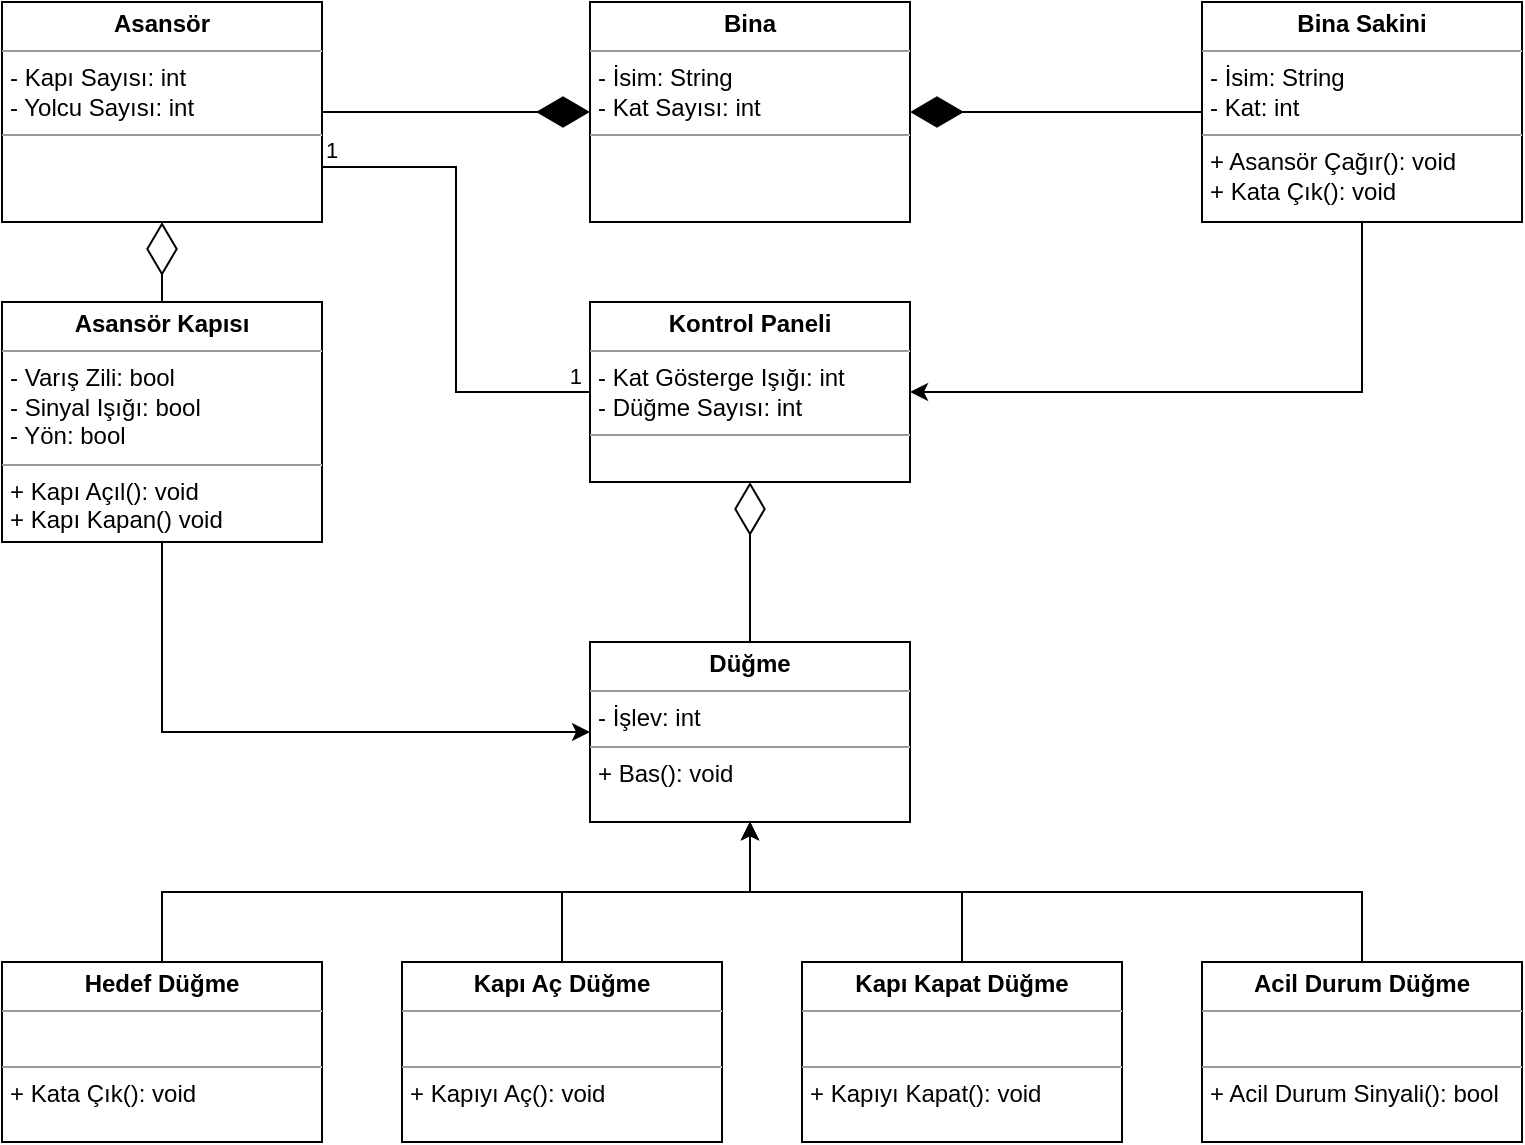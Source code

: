 <mxfile version="21.6.2" type="device">
  <diagram name="Sayfa -1" id="tH8Ka6EaV13JN5nftm4i">
    <mxGraphModel dx="906" dy="548" grid="1" gridSize="10" guides="1" tooltips="1" connect="1" arrows="1" fold="1" page="1" pageScale="1" pageWidth="827" pageHeight="1169" math="0" shadow="0">
      <root>
        <mxCell id="0" />
        <mxCell id="1" parent="0" />
        <mxCell id="Er3xOdu9Sg58mK03CNWX-1" value="&lt;p style=&quot;margin:0px;margin-top:4px;text-align:center;&quot;&gt;&lt;b&gt;Bina&lt;/b&gt;&lt;/p&gt;&lt;hr size=&quot;1&quot;&gt;&lt;p style=&quot;margin:0px;margin-left:4px;&quot;&gt;- İsim: String&lt;/p&gt;&lt;p style=&quot;margin:0px;margin-left:4px;&quot;&gt;- Kat Sayısı: int&lt;/p&gt;&lt;hr size=&quot;1&quot;&gt;&lt;p style=&quot;margin:0px;margin-left:4px;&quot;&gt;&lt;br&gt;&lt;/p&gt;" style="verticalAlign=top;align=left;overflow=fill;fontSize=12;fontFamily=Helvetica;html=1;whiteSpace=wrap;" vertex="1" parent="1">
          <mxGeometry x="334" y="40" width="160" height="110" as="geometry" />
        </mxCell>
        <mxCell id="Er3xOdu9Sg58mK03CNWX-17" style="edgeStyle=orthogonalEdgeStyle;rounded=0;orthogonalLoop=1;jettySize=auto;html=1;exitX=0.5;exitY=1;exitDx=0;exitDy=0;entryX=1;entryY=0.5;entryDx=0;entryDy=0;" edge="1" parent="1" source="Er3xOdu9Sg58mK03CNWX-2" target="Er3xOdu9Sg58mK03CNWX-4">
          <mxGeometry relative="1" as="geometry" />
        </mxCell>
        <mxCell id="Er3xOdu9Sg58mK03CNWX-2" value="&lt;p style=&quot;margin:0px;margin-top:4px;text-align:center;&quot;&gt;&lt;b&gt;Bina Sakini&lt;/b&gt;&lt;/p&gt;&lt;hr size=&quot;1&quot;&gt;&lt;p style=&quot;border-color: var(--border-color); margin: 0px 0px 0px 4px;&quot;&gt;- İsim: String&lt;/p&gt;&lt;p style=&quot;border-color: var(--border-color); margin: 0px 0px 0px 4px;&quot;&gt;- Kat: int&lt;/p&gt;&lt;hr size=&quot;1&quot;&gt;&lt;p style=&quot;border-color: var(--border-color); margin: 0px 0px 0px 4px;&quot;&gt;+ Asansör Çağır(): void&lt;/p&gt;&lt;p style=&quot;border-color: var(--border-color); margin: 0px 0px 0px 4px;&quot;&gt;+ Kata Çık(): void&lt;/p&gt;" style="verticalAlign=top;align=left;overflow=fill;fontSize=12;fontFamily=Helvetica;html=1;whiteSpace=wrap;" vertex="1" parent="1">
          <mxGeometry x="640" y="40" width="160" height="110" as="geometry" />
        </mxCell>
        <mxCell id="Er3xOdu9Sg58mK03CNWX-3" value="&lt;p style=&quot;margin:0px;margin-top:4px;text-align:center;&quot;&gt;&lt;b&gt;Asansör&lt;/b&gt;&lt;/p&gt;&lt;hr size=&quot;1&quot;&gt;&lt;p style=&quot;margin:0px;margin-left:4px;&quot;&gt;- Kapı Sayısı: int&lt;/p&gt;&lt;p style=&quot;margin:0px;margin-left:4px;&quot;&gt;- Yolcu Sayısı: int&lt;/p&gt;&lt;hr size=&quot;1&quot;&gt;&lt;p style=&quot;margin:0px;margin-left:4px;&quot;&gt;&lt;br&gt;&lt;/p&gt;" style="verticalAlign=top;align=left;overflow=fill;fontSize=12;fontFamily=Helvetica;html=1;whiteSpace=wrap;" vertex="1" parent="1">
          <mxGeometry x="40" y="40" width="160" height="110" as="geometry" />
        </mxCell>
        <mxCell id="Er3xOdu9Sg58mK03CNWX-4" value="&lt;p style=&quot;margin:0px;margin-top:4px;text-align:center;&quot;&gt;&lt;b&gt;Kontrol Paneli&lt;/b&gt;&lt;/p&gt;&lt;hr size=&quot;1&quot;&gt;&lt;p style=&quot;margin:0px;margin-left:4px;&quot;&gt;- Kat Gösterge Işığı: int&lt;/p&gt;&lt;p style=&quot;margin:0px;margin-left:4px;&quot;&gt;- Düğme Sayısı: int&lt;/p&gt;&lt;hr size=&quot;1&quot;&gt;&lt;p style=&quot;margin:0px;margin-left:4px;&quot;&gt;&lt;br&gt;&lt;/p&gt;" style="verticalAlign=top;align=left;overflow=fill;fontSize=12;fontFamily=Helvetica;html=1;whiteSpace=wrap;" vertex="1" parent="1">
          <mxGeometry x="334" y="190" width="160" height="90" as="geometry" />
        </mxCell>
        <mxCell id="Er3xOdu9Sg58mK03CNWX-18" style="edgeStyle=orthogonalEdgeStyle;rounded=0;orthogonalLoop=1;jettySize=auto;html=1;exitX=0.5;exitY=1;exitDx=0;exitDy=0;entryX=0;entryY=0.5;entryDx=0;entryDy=0;" edge="1" parent="1" source="Er3xOdu9Sg58mK03CNWX-5" target="Er3xOdu9Sg58mK03CNWX-6">
          <mxGeometry relative="1" as="geometry" />
        </mxCell>
        <mxCell id="Er3xOdu9Sg58mK03CNWX-5" value="&lt;p style=&quot;margin:0px;margin-top:4px;text-align:center;&quot;&gt;&lt;b&gt;Asansör Kapısı&lt;/b&gt;&lt;/p&gt;&lt;hr size=&quot;1&quot;&gt;&lt;p style=&quot;margin:0px;margin-left:4px;&quot;&gt;- Varış Zili: bool&lt;/p&gt;&lt;p style=&quot;margin:0px;margin-left:4px;&quot;&gt;- Sinyal Işığı: bool&lt;/p&gt;&lt;p style=&quot;margin:0px;margin-left:4px;&quot;&gt;- Yön: bool&lt;/p&gt;&lt;hr size=&quot;1&quot;&gt;&lt;p style=&quot;margin:0px;margin-left:4px;&quot;&gt;+ Kapı Açıl(): void&lt;/p&gt;&lt;p style=&quot;margin:0px;margin-left:4px;&quot;&gt;+ Kapı Kapan() void&lt;/p&gt;" style="verticalAlign=top;align=left;overflow=fill;fontSize=12;fontFamily=Helvetica;html=1;whiteSpace=wrap;" vertex="1" parent="1">
          <mxGeometry x="40" y="190" width="160" height="120" as="geometry" />
        </mxCell>
        <mxCell id="Er3xOdu9Sg58mK03CNWX-6" value="&lt;p style=&quot;margin:0px;margin-top:4px;text-align:center;&quot;&gt;&lt;b&gt;Düğme&lt;/b&gt;&lt;/p&gt;&lt;hr size=&quot;1&quot;&gt;&lt;p style=&quot;margin:0px;margin-left:4px;&quot;&gt;- İşlev: int&lt;/p&gt;&lt;hr size=&quot;1&quot;&gt;&lt;p style=&quot;margin:0px;margin-left:4px;&quot;&gt;+ Bas(): void&lt;/p&gt;" style="verticalAlign=top;align=left;overflow=fill;fontSize=12;fontFamily=Helvetica;html=1;whiteSpace=wrap;" vertex="1" parent="1">
          <mxGeometry x="334" y="360" width="160" height="90" as="geometry" />
        </mxCell>
        <mxCell id="Er3xOdu9Sg58mK03CNWX-11" style="edgeStyle=orthogonalEdgeStyle;rounded=0;orthogonalLoop=1;jettySize=auto;html=1;exitX=0.5;exitY=0;exitDx=0;exitDy=0;entryX=0.5;entryY=1;entryDx=0;entryDy=0;" edge="1" parent="1" source="Er3xOdu9Sg58mK03CNWX-7" target="Er3xOdu9Sg58mK03CNWX-6">
          <mxGeometry relative="1" as="geometry" />
        </mxCell>
        <mxCell id="Er3xOdu9Sg58mK03CNWX-7" value="&lt;p style=&quot;margin:0px;margin-top:4px;text-align:center;&quot;&gt;&lt;b&gt;Hedef Düğme&lt;/b&gt;&lt;/p&gt;&lt;hr size=&quot;1&quot;&gt;&lt;p style=&quot;margin:0px;margin-left:4px;&quot;&gt;&lt;br&gt;&lt;/p&gt;&lt;hr size=&quot;1&quot;&gt;&lt;p style=&quot;margin:0px;margin-left:4px;&quot;&gt;+ Kata Çık(): void&lt;/p&gt;" style="verticalAlign=top;align=left;overflow=fill;fontSize=12;fontFamily=Helvetica;html=1;whiteSpace=wrap;" vertex="1" parent="1">
          <mxGeometry x="40" y="520" width="160" height="90" as="geometry" />
        </mxCell>
        <mxCell id="Er3xOdu9Sg58mK03CNWX-14" style="edgeStyle=orthogonalEdgeStyle;rounded=0;orthogonalLoop=1;jettySize=auto;html=1;exitX=0.5;exitY=0;exitDx=0;exitDy=0;" edge="1" parent="1" source="Er3xOdu9Sg58mK03CNWX-8" target="Er3xOdu9Sg58mK03CNWX-6">
          <mxGeometry relative="1" as="geometry" />
        </mxCell>
        <mxCell id="Er3xOdu9Sg58mK03CNWX-8" value="&lt;p style=&quot;margin:0px;margin-top:4px;text-align:center;&quot;&gt;&lt;b&gt;Kapı Aç Düğme&lt;/b&gt;&lt;/p&gt;&lt;hr size=&quot;1&quot;&gt;&lt;p style=&quot;margin:0px;margin-left:4px;&quot;&gt;&lt;br&gt;&lt;/p&gt;&lt;hr size=&quot;1&quot;&gt;&lt;p style=&quot;margin:0px;margin-left:4px;&quot;&gt;+ Kapıyı Aç(): void&lt;/p&gt;" style="verticalAlign=top;align=left;overflow=fill;fontSize=12;fontFamily=Helvetica;html=1;whiteSpace=wrap;" vertex="1" parent="1">
          <mxGeometry x="240" y="520" width="160" height="90" as="geometry" />
        </mxCell>
        <mxCell id="Er3xOdu9Sg58mK03CNWX-13" style="edgeStyle=orthogonalEdgeStyle;rounded=0;orthogonalLoop=1;jettySize=auto;html=1;exitX=0.5;exitY=0;exitDx=0;exitDy=0;" edge="1" parent="1" source="Er3xOdu9Sg58mK03CNWX-9" target="Er3xOdu9Sg58mK03CNWX-6">
          <mxGeometry relative="1" as="geometry" />
        </mxCell>
        <mxCell id="Er3xOdu9Sg58mK03CNWX-9" value="&lt;p style=&quot;margin:0px;margin-top:4px;text-align:center;&quot;&gt;&lt;b&gt;Kapı Kapat Düğme&lt;/b&gt;&lt;/p&gt;&lt;hr size=&quot;1&quot;&gt;&lt;p style=&quot;margin:0px;margin-left:4px;&quot;&gt;&lt;br&gt;&lt;/p&gt;&lt;hr size=&quot;1&quot;&gt;&lt;p style=&quot;margin:0px;margin-left:4px;&quot;&gt;+ Kapıyı Kapat(): void&lt;/p&gt;" style="verticalAlign=top;align=left;overflow=fill;fontSize=12;fontFamily=Helvetica;html=1;whiteSpace=wrap;" vertex="1" parent="1">
          <mxGeometry x="440" y="520" width="160" height="90" as="geometry" />
        </mxCell>
        <mxCell id="Er3xOdu9Sg58mK03CNWX-12" style="edgeStyle=orthogonalEdgeStyle;rounded=0;orthogonalLoop=1;jettySize=auto;html=1;exitX=0.5;exitY=0;exitDx=0;exitDy=0;" edge="1" parent="1" source="Er3xOdu9Sg58mK03CNWX-10" target="Er3xOdu9Sg58mK03CNWX-6">
          <mxGeometry relative="1" as="geometry" />
        </mxCell>
        <mxCell id="Er3xOdu9Sg58mK03CNWX-10" value="&lt;p style=&quot;margin:0px;margin-top:4px;text-align:center;&quot;&gt;&lt;b&gt;Acil Durum Düğme&lt;/b&gt;&lt;/p&gt;&lt;hr size=&quot;1&quot;&gt;&lt;p style=&quot;margin:0px;margin-left:4px;&quot;&gt;&lt;br&gt;&lt;/p&gt;&lt;hr size=&quot;1&quot;&gt;&lt;p style=&quot;margin:0px;margin-left:4px;&quot;&gt;+ Acil Durum Sinyali(): bool&lt;/p&gt;" style="verticalAlign=top;align=left;overflow=fill;fontSize=12;fontFamily=Helvetica;html=1;whiteSpace=wrap;" vertex="1" parent="1">
          <mxGeometry x="640" y="520" width="160" height="90" as="geometry" />
        </mxCell>
        <mxCell id="Er3xOdu9Sg58mK03CNWX-15" value="" style="endArrow=diamondThin;endFill=1;endSize=24;html=1;rounded=0;exitX=1;exitY=0.5;exitDx=0;exitDy=0;entryX=0;entryY=0.5;entryDx=0;entryDy=0;" edge="1" parent="1" source="Er3xOdu9Sg58mK03CNWX-3" target="Er3xOdu9Sg58mK03CNWX-1">
          <mxGeometry width="160" relative="1" as="geometry">
            <mxPoint x="210" y="90" as="sourcePoint" />
            <mxPoint x="370" y="90" as="targetPoint" />
          </mxGeometry>
        </mxCell>
        <mxCell id="Er3xOdu9Sg58mK03CNWX-16" value="" style="endArrow=diamondThin;endFill=1;endSize=24;html=1;rounded=0;entryX=1;entryY=0.5;entryDx=0;entryDy=0;exitX=0;exitY=0.5;exitDx=0;exitDy=0;" edge="1" parent="1" source="Er3xOdu9Sg58mK03CNWX-2" target="Er3xOdu9Sg58mK03CNWX-1">
          <mxGeometry width="160" relative="1" as="geometry">
            <mxPoint x="540" y="150" as="sourcePoint" />
            <mxPoint x="700" y="150" as="targetPoint" />
          </mxGeometry>
        </mxCell>
        <mxCell id="Er3xOdu9Sg58mK03CNWX-19" value="" style="endArrow=diamondThin;endFill=0;endSize=24;html=1;rounded=0;entryX=0.5;entryY=1;entryDx=0;entryDy=0;exitX=0.5;exitY=0;exitDx=0;exitDy=0;" edge="1" parent="1" source="Er3xOdu9Sg58mK03CNWX-5" target="Er3xOdu9Sg58mK03CNWX-3">
          <mxGeometry width="160" relative="1" as="geometry">
            <mxPoint x="180" y="170" as="sourcePoint" />
            <mxPoint x="340" y="170" as="targetPoint" />
          </mxGeometry>
        </mxCell>
        <mxCell id="Er3xOdu9Sg58mK03CNWX-20" value="" style="endArrow=none;html=1;edgeStyle=orthogonalEdgeStyle;rounded=0;entryX=0;entryY=0.5;entryDx=0;entryDy=0;exitX=1;exitY=0.75;exitDx=0;exitDy=0;" edge="1" parent="1" source="Er3xOdu9Sg58mK03CNWX-3" target="Er3xOdu9Sg58mK03CNWX-4">
          <mxGeometry relative="1" as="geometry">
            <mxPoint x="240" y="180" as="sourcePoint" />
            <mxPoint x="380" y="170" as="targetPoint" />
          </mxGeometry>
        </mxCell>
        <mxCell id="Er3xOdu9Sg58mK03CNWX-21" value="1" style="edgeLabel;resizable=0;html=1;align=left;verticalAlign=bottom;" connectable="0" vertex="1" parent="Er3xOdu9Sg58mK03CNWX-20">
          <mxGeometry x="-1" relative="1" as="geometry" />
        </mxCell>
        <mxCell id="Er3xOdu9Sg58mK03CNWX-22" value="1" style="edgeLabel;resizable=0;html=1;align=right;verticalAlign=bottom;" connectable="0" vertex="1" parent="Er3xOdu9Sg58mK03CNWX-20">
          <mxGeometry x="1" relative="1" as="geometry">
            <mxPoint x="-4" as="offset" />
          </mxGeometry>
        </mxCell>
        <mxCell id="Er3xOdu9Sg58mK03CNWX-24" value="" style="endArrow=diamondThin;endFill=0;endSize=24;html=1;rounded=0;exitX=0.5;exitY=0;exitDx=0;exitDy=0;entryX=0.5;entryY=1;entryDx=0;entryDy=0;" edge="1" parent="1" source="Er3xOdu9Sg58mK03CNWX-6" target="Er3xOdu9Sg58mK03CNWX-4">
          <mxGeometry width="160" relative="1" as="geometry">
            <mxPoint x="550" y="330" as="sourcePoint" />
            <mxPoint x="710" y="330" as="targetPoint" />
          </mxGeometry>
        </mxCell>
      </root>
    </mxGraphModel>
  </diagram>
</mxfile>
